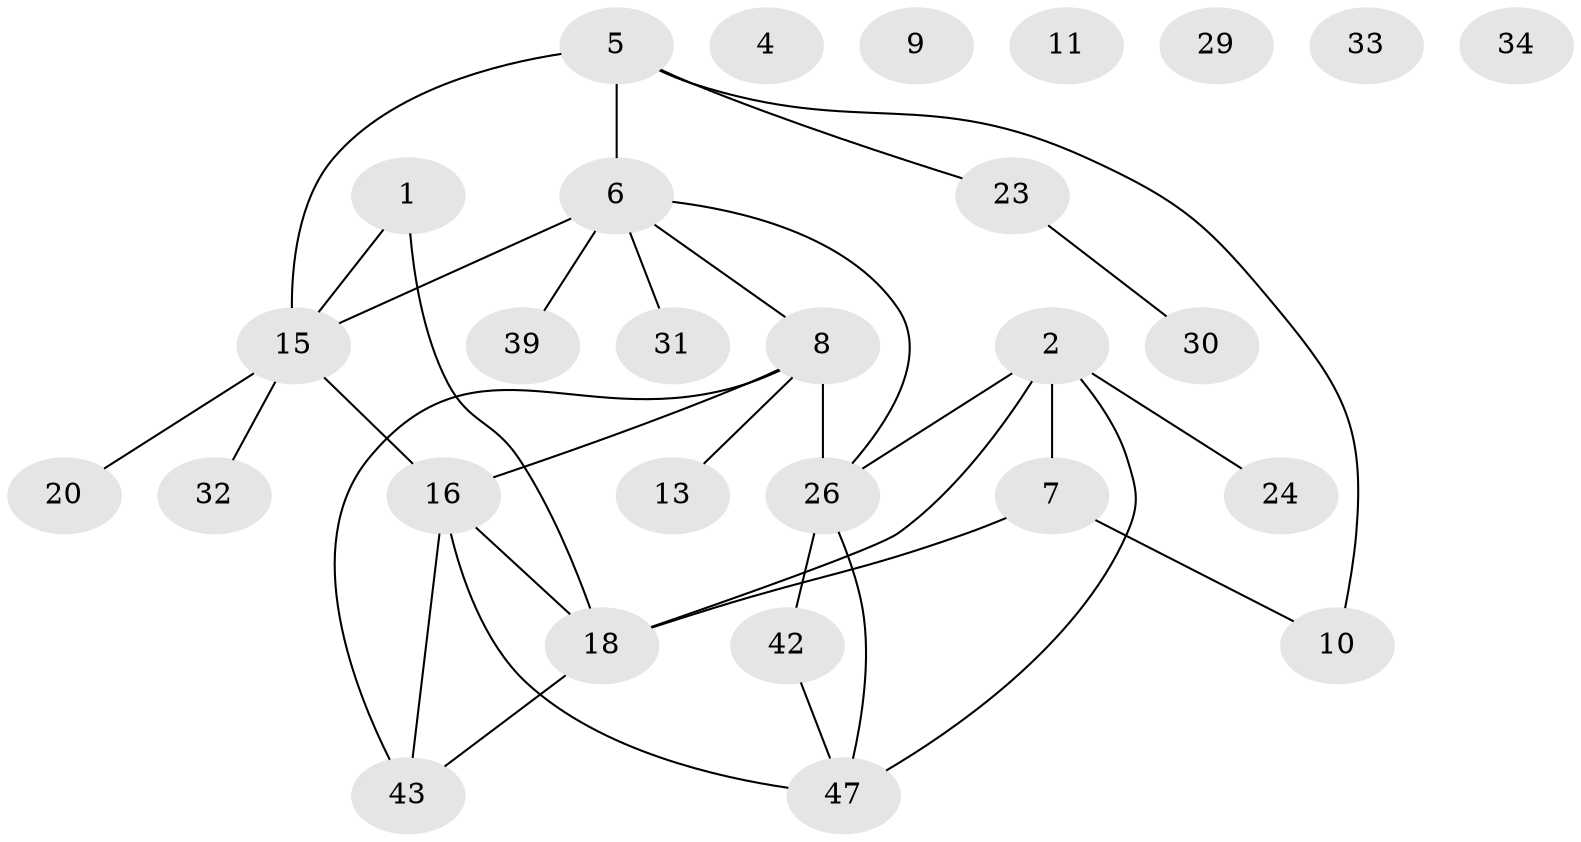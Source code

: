 // original degree distribution, {1: 0.2857142857142857, 2: 0.21428571428571427, 3: 0.21428571428571427, 4: 0.07142857142857142, 0: 0.07142857142857142, 5: 0.10714285714285714, 6: 0.03571428571428571}
// Generated by graph-tools (version 1.1) at 2025/13/03/09/25 04:13:09]
// undirected, 28 vertices, 33 edges
graph export_dot {
graph [start="1"]
  node [color=gray90,style=filled];
  1 [super="+3"];
  2 [super="+44+40"];
  4 [super="+21"];
  5 [super="+46+28"];
  6 [super="+12+37"];
  7;
  8 [super="+50+52"];
  9 [super="+14"];
  10 [super="+22"];
  11;
  13;
  15 [super="+25"];
  16 [super="+19+27"];
  18 [super="+45"];
  20;
  23;
  24;
  26;
  29;
  30 [super="+38"];
  31;
  32;
  33;
  34;
  39;
  42;
  43 [super="+54"];
  47 [super="+49"];
  1 -- 18;
  1 -- 15;
  2 -- 24;
  2 -- 26;
  2 -- 18;
  2 -- 47;
  2 -- 7;
  5 -- 23;
  5 -- 15;
  5 -- 10;
  5 -- 6 [weight=2];
  6 -- 39 [weight=3];
  6 -- 8;
  6 -- 31;
  6 -- 26;
  6 -- 15;
  7 -- 10;
  7 -- 18;
  8 -- 26;
  8 -- 43;
  8 -- 13 [weight=2];
  8 -- 16;
  15 -- 16;
  15 -- 32;
  15 -- 20;
  16 -- 18 [weight=2];
  16 -- 47;
  16 -- 43;
  18 -- 43;
  23 -- 30;
  26 -- 42;
  26 -- 47;
  42 -- 47;
}
